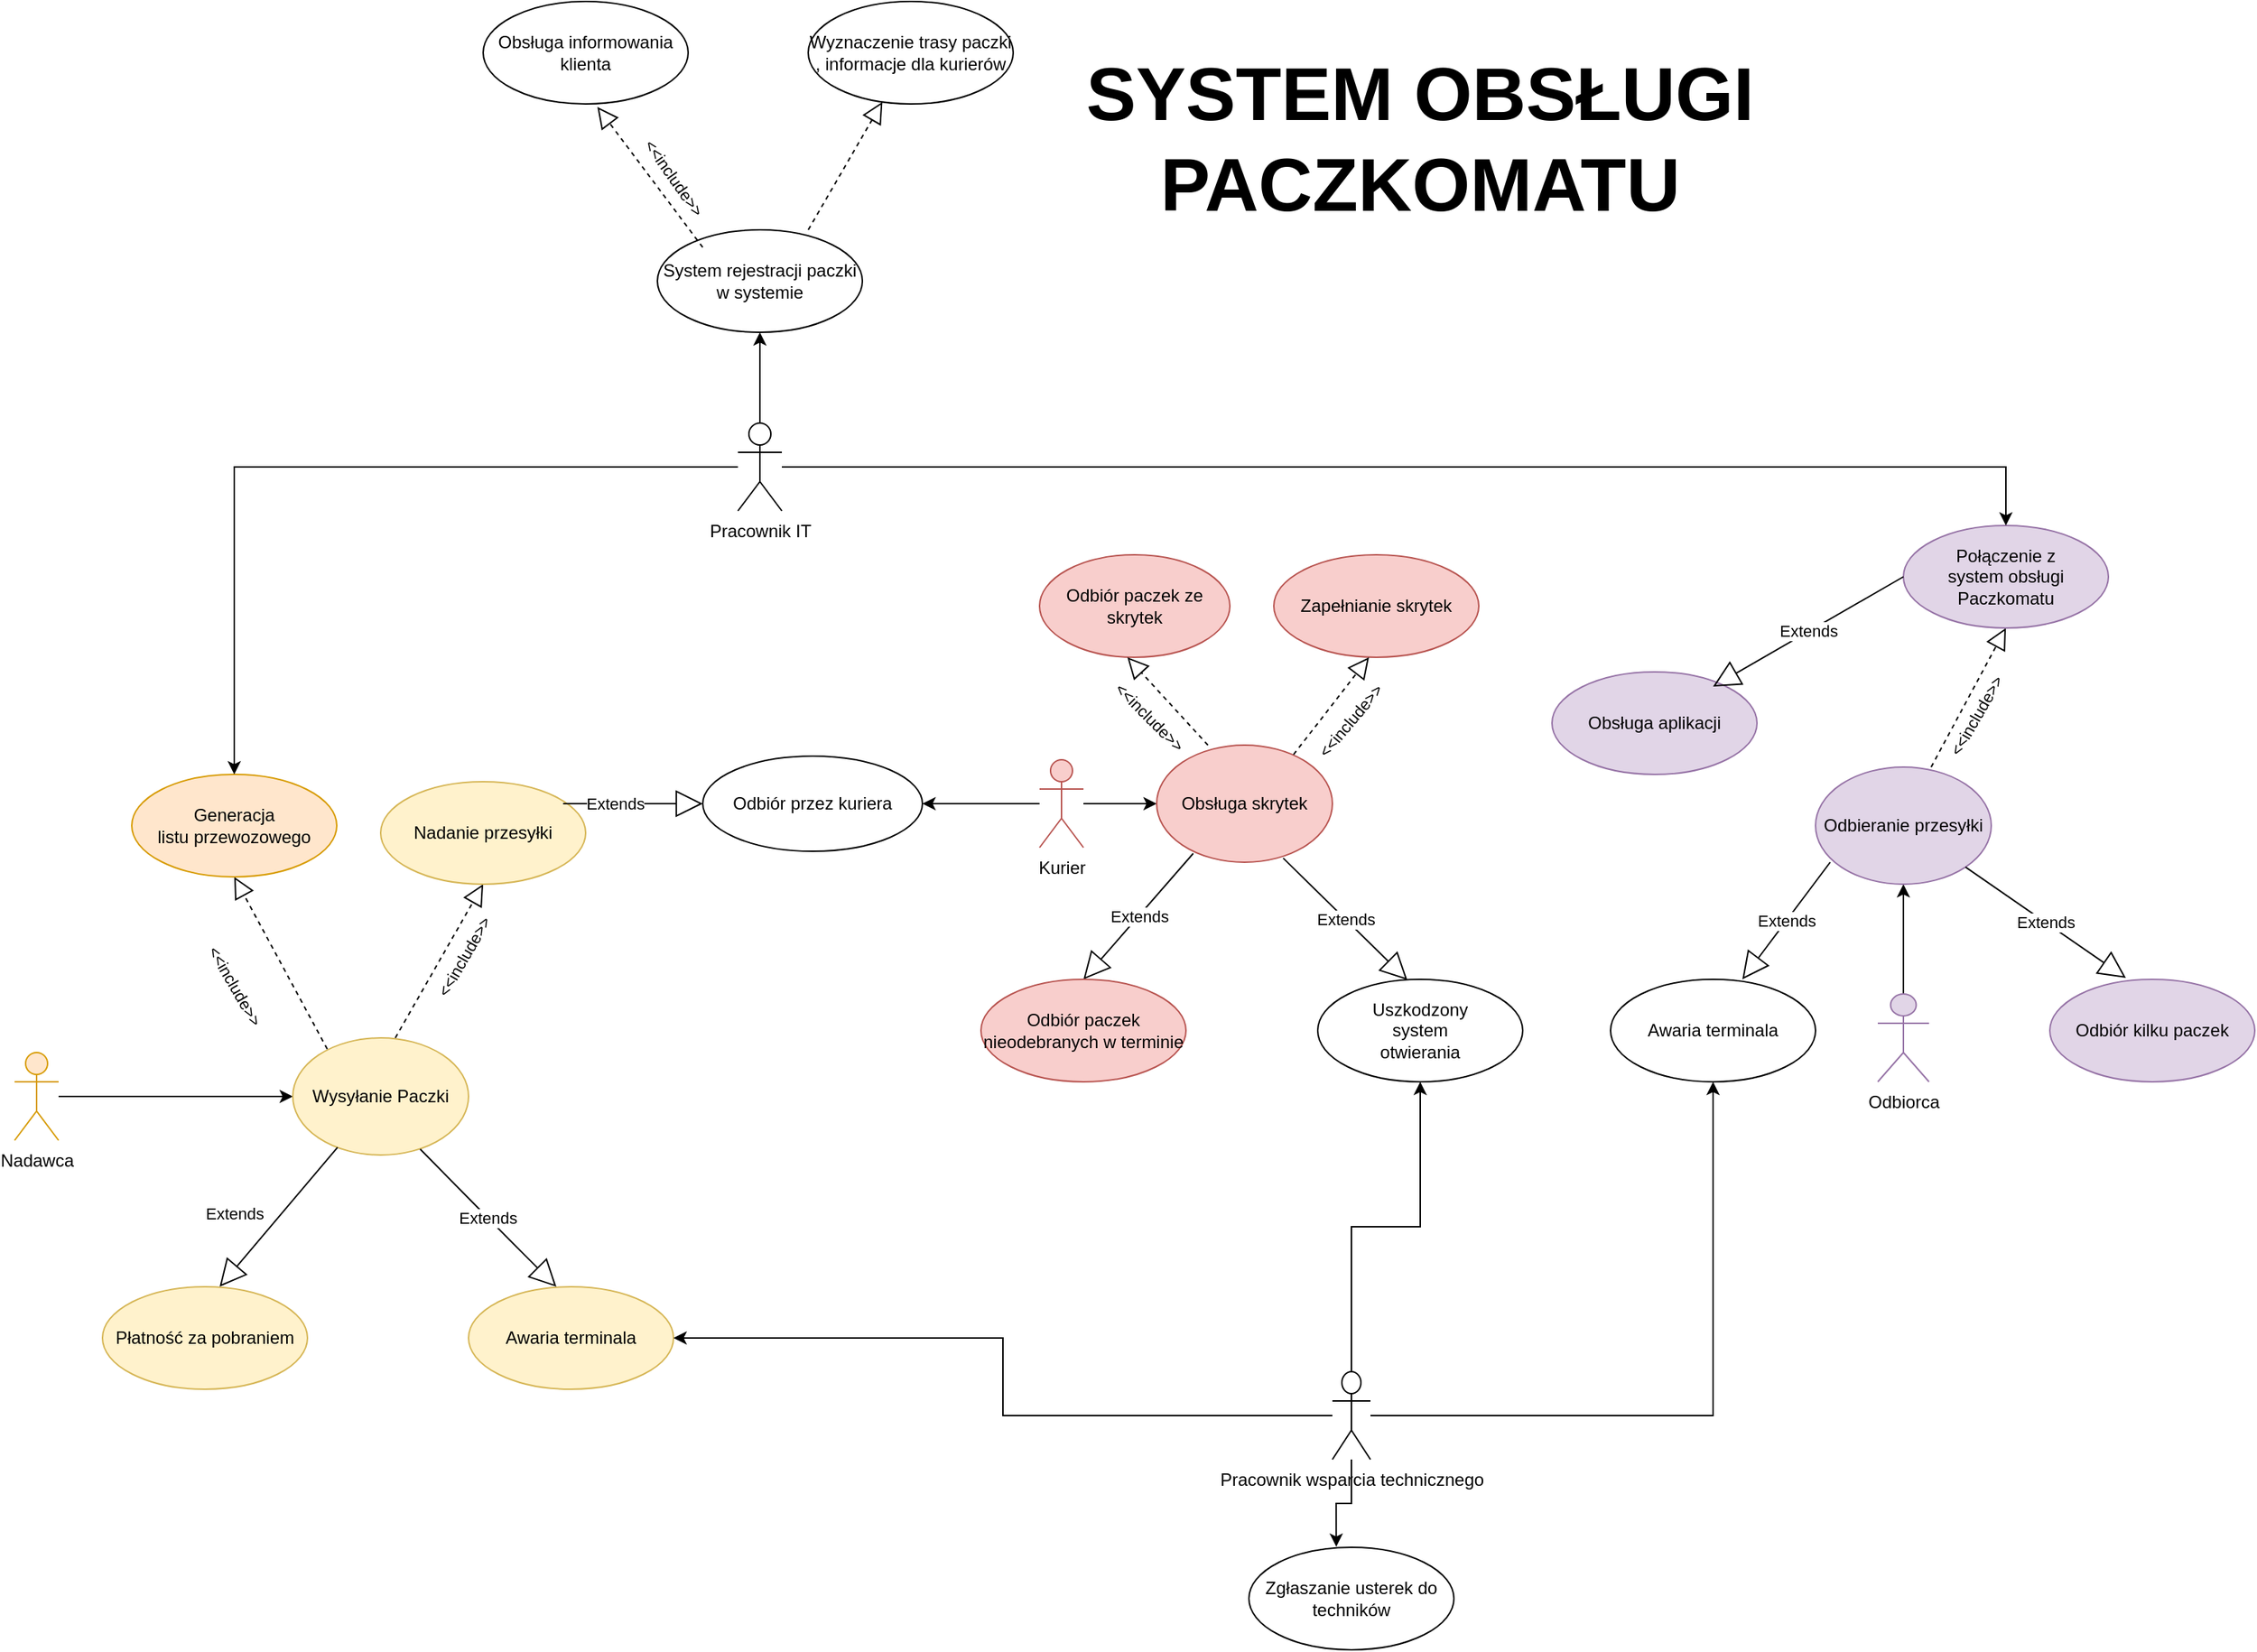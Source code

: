 <mxfile version="13.8.1" type="github">
  <diagram id="58SHCXz_HKoh9nA5pj4z" name="Page-1">
    <mxGraphModel dx="3472" dy="6485" grid="1" gridSize="12" guides="1" tooltips="1" connect="1" arrows="1" fold="1" page="1" pageScale="1" pageWidth="3300" pageHeight="4681" math="0" shadow="0">
      <root>
        <mxCell id="0" />
        <mxCell id="1" parent="0" />
        <mxCell id="5OjCYuiTfhgHSocP4vHS-34" style="edgeStyle=orthogonalEdgeStyle;rounded=0;orthogonalLoop=1;jettySize=auto;html=1;" parent="1" source="As6QNmNAlsdrrVxkSO4y-26" target="As6QNmNAlsdrrVxkSO4y-35" edge="1">
          <mxGeometry relative="1" as="geometry" />
        </mxCell>
        <mxCell id="As6QNmNAlsdrrVxkSO4y-26" value="Nadawca" style="shape=umlActor;verticalLabelPosition=bottom;verticalAlign=top;html=1;outlineConnect=0;fillColor=#ffe6cc;strokeColor=#d79b00;" parent="1" vertex="1">
          <mxGeometry x="490" y="130" width="30" height="60" as="geometry" />
        </mxCell>
        <mxCell id="5OjCYuiTfhgHSocP4vHS-36" style="edgeStyle=orthogonalEdgeStyle;rounded=0;orthogonalLoop=1;jettySize=auto;html=1;entryX=1;entryY=0.5;entryDx=0;entryDy=0;" parent="1" source="As6QNmNAlsdrrVxkSO4y-30" target="5OjCYuiTfhgHSocP4vHS-18" edge="1">
          <mxGeometry relative="1" as="geometry" />
        </mxCell>
        <mxCell id="5OjCYuiTfhgHSocP4vHS-38" style="edgeStyle=orthogonalEdgeStyle;rounded=0;orthogonalLoop=1;jettySize=auto;html=1;entryX=0;entryY=0.5;entryDx=0;entryDy=0;" parent="1" source="As6QNmNAlsdrrVxkSO4y-30" target="As6QNmNAlsdrrVxkSO4y-36" edge="1">
          <mxGeometry relative="1" as="geometry" />
        </mxCell>
        <mxCell id="As6QNmNAlsdrrVxkSO4y-30" value="Kurier" style="shape=umlActor;verticalLabelPosition=bottom;verticalAlign=top;html=1;outlineConnect=0;fillColor=#f8cecc;strokeColor=#b85450;" parent="1" vertex="1">
          <mxGeometry x="1190" y="-70" width="30" height="60" as="geometry" />
        </mxCell>
        <mxCell id="As6QNmNAlsdrrVxkSO4y-35" value="Wysyłanie Paczki" style="ellipse;whiteSpace=wrap;html=1;fillColor=#fff2cc;strokeColor=#d6b656;" parent="1" vertex="1">
          <mxGeometry x="680" y="120" width="120" height="80" as="geometry" />
        </mxCell>
        <mxCell id="As6QNmNAlsdrrVxkSO4y-36" value="Obsługa skrytek" style="ellipse;whiteSpace=wrap;html=1;strokeWidth=1;fontSize=12;fillColor=#f8cecc;strokeColor=#b85450;" parent="1" vertex="1">
          <mxGeometry x="1270" y="-80" width="120" height="80" as="geometry" />
        </mxCell>
        <mxCell id="5OjCYuiTfhgHSocP4vHS-6" value="" style="endArrow=block;dashed=1;endFill=0;endSize=12;html=1;exitX=0.5;exitY=0;exitDx=0;exitDy=0;entryX=0.5;entryY=1;entryDx=0;entryDy=0;" parent="1" target="5OjCYuiTfhgHSocP4vHS-8" edge="1">
          <mxGeometry width="160" relative="1" as="geometry">
            <mxPoint x="703.5" y="127.61" as="sourcePoint" />
            <mxPoint x="640.004" y="50.004" as="targetPoint" />
          </mxGeometry>
        </mxCell>
        <mxCell id="5OjCYuiTfhgHSocP4vHS-7" value="&amp;lt;&amp;lt;include&amp;gt;&amp;gt;" style="edgeLabel;html=1;align=center;verticalAlign=middle;resizable=0;points=[];rotation=60;" parent="5OjCYuiTfhgHSocP4vHS-6" vertex="1" connectable="0">
          <mxGeometry x="-0.2" y="2" relative="1" as="geometry">
            <mxPoint x="-36.32" y="2.53" as="offset" />
          </mxGeometry>
        </mxCell>
        <mxCell id="5OjCYuiTfhgHSocP4vHS-8" value="&lt;div&gt;Generacja &lt;br&gt;&lt;/div&gt;&lt;div&gt;listu przewozowego&lt;br&gt;&lt;/div&gt;" style="ellipse;whiteSpace=wrap;html=1;fillColor=#ffe6cc;strokeColor=#d79b00;" parent="1" vertex="1">
          <mxGeometry x="570" y="-60" width="140" height="70" as="geometry" />
        </mxCell>
        <mxCell id="5OjCYuiTfhgHSocP4vHS-9" value="Extends" style="endArrow=block;endSize=16;endFill=0;html=1;" parent="1" source="As6QNmNAlsdrrVxkSO4y-35" edge="1">
          <mxGeometry x="0.284" y="-25" width="160" relative="1" as="geometry">
            <mxPoint x="669.5" y="220" as="sourcePoint" />
            <mxPoint x="630" y="290" as="targetPoint" />
            <mxPoint as="offset" />
          </mxGeometry>
        </mxCell>
        <mxCell id="5OjCYuiTfhgHSocP4vHS-10" value="" style="endArrow=block;dashed=1;endFill=0;endSize=12;html=1;entryX=0.5;entryY=1;entryDx=0;entryDy=0;" parent="1" target="5OjCYuiTfhgHSocP4vHS-11" edge="1">
          <mxGeometry width="160" relative="1" as="geometry">
            <mxPoint x="750" y="120" as="sourcePoint" />
            <mxPoint x="820" y="20" as="targetPoint" />
          </mxGeometry>
        </mxCell>
        <mxCell id="5OjCYuiTfhgHSocP4vHS-11" value="Nadanie przesyłki" style="ellipse;whiteSpace=wrap;html=1;fillColor=#fff2cc;strokeColor=#d6b656;" parent="1" vertex="1">
          <mxGeometry x="740" y="-55" width="140" height="70" as="geometry" />
        </mxCell>
        <mxCell id="5OjCYuiTfhgHSocP4vHS-13" value="&amp;lt;&amp;lt;include&amp;gt;&amp;gt;" style="edgeLabel;html=1;align=center;verticalAlign=middle;resizable=0;points=[];rotation=-60;" parent="1" vertex="1" connectable="0">
          <mxGeometry x="950.005" y="190.005" as="geometry">
            <mxPoint x="31.402" y="-195.467" as="offset" />
          </mxGeometry>
        </mxCell>
        <mxCell id="5OjCYuiTfhgHSocP4vHS-17" value="Płatność za pobraniem" style="ellipse;whiteSpace=wrap;html=1;fillColor=#fff2cc;strokeColor=#d6b656;" parent="1" vertex="1">
          <mxGeometry x="550" y="290" width="140" height="70" as="geometry" />
        </mxCell>
        <mxCell id="5OjCYuiTfhgHSocP4vHS-18" value="Odbiór przez kuriera" style="ellipse;whiteSpace=wrap;html=1;" parent="1" vertex="1">
          <mxGeometry x="960" y="-72.5" width="150" height="65" as="geometry" />
        </mxCell>
        <mxCell id="5OjCYuiTfhgHSocP4vHS-19" value="Extends" style="endArrow=block;endSize=16;endFill=0;html=1;" parent="1" edge="1" target="5OjCYuiTfhgHSocP4vHS-18">
          <mxGeometry width="160" relative="1" as="geometry">
            <mxPoint x="880" y="-40" as="sourcePoint" />
            <mxPoint x="970" y="-90" as="targetPoint" />
            <Array as="points">
              <mxPoint x="860" y="-40" />
              <mxPoint x="880" y="-40" />
            </Array>
          </mxGeometry>
        </mxCell>
        <mxCell id="5OjCYuiTfhgHSocP4vHS-20" value="Awaria terminala" style="ellipse;whiteSpace=wrap;html=1;fillColor=#fff2cc;strokeColor=#d6b656;" parent="1" vertex="1">
          <mxGeometry x="800" y="290" width="140" height="70" as="geometry" />
        </mxCell>
        <mxCell id="5OjCYuiTfhgHSocP4vHS-24" value="Extends" style="endArrow=block;endSize=16;endFill=0;html=1;exitX=0.725;exitY=0.95;exitDx=0;exitDy=0;exitPerimeter=0;" parent="1" source="As6QNmNAlsdrrVxkSO4y-35" edge="1">
          <mxGeometry width="160" relative="1" as="geometry">
            <mxPoint x="770" y="190" as="sourcePoint" />
            <mxPoint x="860" y="290" as="targetPoint" />
            <Array as="points">
              <mxPoint x="830" y="260" />
            </Array>
          </mxGeometry>
        </mxCell>
        <mxCell id="5OjCYuiTfhgHSocP4vHS-31" value="Odbiór paczek ze skrytek" style="ellipse;whiteSpace=wrap;html=1;fillColor=#f8cecc;strokeColor=#b85450;" parent="1" vertex="1">
          <mxGeometry x="1190" y="-210" width="130" height="70" as="geometry" />
        </mxCell>
        <mxCell id="5OjCYuiTfhgHSocP4vHS-32" value="Zapełnianie skrytek" style="ellipse;whiteSpace=wrap;html=1;fillColor=#f8cecc;strokeColor=#b85450;" parent="1" vertex="1">
          <mxGeometry x="1350" y="-210" width="140" height="70" as="geometry" />
        </mxCell>
        <mxCell id="5OjCYuiTfhgHSocP4vHS-40" value="" style="endArrow=block;dashed=1;endFill=0;endSize=12;html=1;" parent="1" edge="1">
          <mxGeometry width="160" relative="1" as="geometry">
            <mxPoint x="1305" y="-80" as="sourcePoint" />
            <mxPoint x="1250" y="-140" as="targetPoint" />
          </mxGeometry>
        </mxCell>
        <mxCell id="5OjCYuiTfhgHSocP4vHS-45" value="&amp;lt;&amp;lt;include&amp;gt;&amp;gt;" style="edgeLabel;html=1;align=center;verticalAlign=middle;resizable=0;points=[];rotation=45;" parent="5OjCYuiTfhgHSocP4vHS-40" vertex="1" connectable="0">
          <mxGeometry x="-0.322" relative="1" as="geometry">
            <mxPoint x="-21.08" y="0.64" as="offset" />
          </mxGeometry>
        </mxCell>
        <mxCell id="5OjCYuiTfhgHSocP4vHS-41" value="" style="endArrow=block;dashed=1;endFill=0;endSize=12;html=1;exitX=0.779;exitY=0.081;exitDx=0;exitDy=0;exitPerimeter=0;" parent="1" edge="1" source="As6QNmNAlsdrrVxkSO4y-36">
          <mxGeometry width="160" relative="1" as="geometry">
            <mxPoint x="1360" y="-70" as="sourcePoint" />
            <mxPoint x="1415" y="-140" as="targetPoint" />
          </mxGeometry>
        </mxCell>
        <mxCell id="5OjCYuiTfhgHSocP4vHS-42" value="&amp;lt;&amp;lt;include&amp;gt;&amp;gt;" style="edgeLabel;html=1;align=center;verticalAlign=middle;resizable=0;points=[];rotation=-50;" parent="5OjCYuiTfhgHSocP4vHS-41" vertex="1" connectable="0">
          <mxGeometry x="0.354" y="-2" relative="1" as="geometry">
            <mxPoint x="1.36" y="20.94" as="offset" />
          </mxGeometry>
        </mxCell>
        <mxCell id="5OjCYuiTfhgHSocP4vHS-46" value="Extends" style="endArrow=block;endSize=16;endFill=0;html=1;exitX=0.208;exitY=0.925;exitDx=0;exitDy=0;exitPerimeter=0;entryX=0.5;entryY=0;entryDx=0;entryDy=0;" parent="1" source="As6QNmNAlsdrrVxkSO4y-36" edge="1" target="5OjCYuiTfhgHSocP4vHS-47">
          <mxGeometry width="160" relative="1" as="geometry">
            <mxPoint x="1250" y="-20" as="sourcePoint" />
            <mxPoint x="1250" y="30" as="targetPoint" />
          </mxGeometry>
        </mxCell>
        <mxCell id="5OjCYuiTfhgHSocP4vHS-47" value="&lt;div&gt;Odbiór paczek&lt;/div&gt;&lt;div&gt;nieodebranych w terminie&lt;br&gt;&lt;/div&gt;" style="ellipse;whiteSpace=wrap;html=1;fillColor=#f8cecc;strokeColor=#b85450;" parent="1" vertex="1">
          <mxGeometry x="1150" y="80" width="140" height="70" as="geometry" />
        </mxCell>
        <mxCell id="5OjCYuiTfhgHSocP4vHS-48" value="Extends" style="endArrow=block;endSize=16;endFill=0;html=1;exitX=0.72;exitY=0.965;exitDx=0;exitDy=0;exitPerimeter=0;entryX=0.437;entryY=0.006;entryDx=0;entryDy=0;entryPerimeter=0;" parent="1" edge="1" target="5OjCYuiTfhgHSocP4vHS-49" source="As6QNmNAlsdrrVxkSO4y-36">
          <mxGeometry width="160" relative="1" as="geometry">
            <mxPoint x="1350" y="-10" as="sourcePoint" />
            <mxPoint x="1440" y="75" as="targetPoint" />
          </mxGeometry>
        </mxCell>
        <mxCell id="5OjCYuiTfhgHSocP4vHS-49" value="&lt;div&gt;Uszkodzony &lt;br&gt;&lt;/div&gt;&lt;div&gt;system &lt;br&gt;&lt;/div&gt;&lt;div&gt;otwierania&lt;br&gt;&lt;/div&gt;" style="ellipse;whiteSpace=wrap;html=1;" parent="1" vertex="1">
          <mxGeometry x="1380" y="80" width="140" height="70" as="geometry" />
        </mxCell>
        <mxCell id="3dRoJbrHCP2Hq8l5bW-M-11" style="edgeStyle=orthogonalEdgeStyle;rounded=0;orthogonalLoop=1;jettySize=auto;html=1;entryX=0.5;entryY=1;entryDx=0;entryDy=0;" edge="1" parent="1" source="3dRoJbrHCP2Hq8l5bW-M-1" target="3dRoJbrHCP2Hq8l5bW-M-5">
          <mxGeometry relative="1" as="geometry" />
        </mxCell>
        <mxCell id="3dRoJbrHCP2Hq8l5bW-M-1" value="Odbiorca" style="shape=umlActor;verticalLabelPosition=bottom;verticalAlign=top;html=1;outlineConnect=0;fillColor=#e1d5e7;strokeColor=#9673a6;" vertex="1" parent="1">
          <mxGeometry x="1762.5" y="90" width="35" height="60" as="geometry" />
        </mxCell>
        <mxCell id="3dRoJbrHCP2Hq8l5bW-M-5" value="Odbieranie przesyłki" style="ellipse;whiteSpace=wrap;html=1;fillColor=#e1d5e7;strokeColor=#9673a6;" vertex="1" parent="1">
          <mxGeometry x="1720" y="-65" width="120" height="80" as="geometry" />
        </mxCell>
        <mxCell id="3dRoJbrHCP2Hq8l5bW-M-8" value="" style="endArrow=block;dashed=1;endFill=0;endSize=12;html=1;entryX=0.5;entryY=1;entryDx=0;entryDy=0;exitX=0.658;exitY=0;exitDx=0;exitDy=0;exitPerimeter=0;" edge="1" parent="1" source="3dRoJbrHCP2Hq8l5bW-M-5" target="3dRoJbrHCP2Hq8l5bW-M-9">
          <mxGeometry width="160" relative="1" as="geometry">
            <mxPoint x="1800" y="-70" as="sourcePoint" />
            <mxPoint x="1840" y="-150" as="targetPoint" />
          </mxGeometry>
        </mxCell>
        <mxCell id="3dRoJbrHCP2Hq8l5bW-M-10" value="&amp;lt;&amp;lt;include&amp;gt;&amp;gt;" style="edgeLabel;html=1;align=center;verticalAlign=middle;resizable=0;points=[];rotation=-60;" vertex="1" connectable="0" parent="3dRoJbrHCP2Hq8l5bW-M-8">
          <mxGeometry x="-0.211" y="-1" relative="1" as="geometry">
            <mxPoint x="9.81" y="2.41" as="offset" />
          </mxGeometry>
        </mxCell>
        <mxCell id="3dRoJbrHCP2Hq8l5bW-M-9" value="&lt;div&gt;Połączenie z &lt;br&gt;&lt;/div&gt;&lt;div&gt;system obsługi&lt;/div&gt;&lt;div&gt;Paczkomatu&lt;br&gt;&lt;/div&gt;" style="ellipse;whiteSpace=wrap;html=1;fillColor=#e1d5e7;strokeColor=#9673a6;" vertex="1" parent="1">
          <mxGeometry x="1780" y="-230" width="140" height="70" as="geometry" />
        </mxCell>
        <mxCell id="3dRoJbrHCP2Hq8l5bW-M-13" value="Obsługa aplikacji" style="ellipse;whiteSpace=wrap;html=1;fillColor=#e1d5e7;strokeColor=#9673a6;" vertex="1" parent="1">
          <mxGeometry x="1540" y="-130" width="140" height="70" as="geometry" />
        </mxCell>
        <mxCell id="3dRoJbrHCP2Hq8l5bW-M-14" value="Extends" style="endArrow=block;endSize=16;endFill=0;html=1;exitX=0;exitY=0.5;exitDx=0;exitDy=0;" edge="1" parent="1" source="3dRoJbrHCP2Hq8l5bW-M-9">
          <mxGeometry width="160" relative="1" as="geometry">
            <mxPoint x="1720" y="-210" as="sourcePoint" />
            <mxPoint x="1650" y="-120" as="targetPoint" />
          </mxGeometry>
        </mxCell>
        <mxCell id="3dRoJbrHCP2Hq8l5bW-M-15" value="Extends" style="endArrow=block;endSize=16;endFill=0;html=1;" edge="1" parent="1">
          <mxGeometry width="160" relative="1" as="geometry">
            <mxPoint x="1730" as="sourcePoint" />
            <mxPoint x="1670" y="80" as="targetPoint" />
          </mxGeometry>
        </mxCell>
        <mxCell id="3dRoJbrHCP2Hq8l5bW-M-16" value="Awaria terminala" style="ellipse;whiteSpace=wrap;html=1;" vertex="1" parent="1">
          <mxGeometry x="1580" y="80" width="140" height="70" as="geometry" />
        </mxCell>
        <mxCell id="3dRoJbrHCP2Hq8l5bW-M-17" value="Odbiór kilku paczek" style="ellipse;whiteSpace=wrap;html=1;fillColor=#e1d5e7;strokeColor=#9673a6;" vertex="1" parent="1">
          <mxGeometry x="1880" y="80" width="140" height="70" as="geometry" />
        </mxCell>
        <mxCell id="3dRoJbrHCP2Hq8l5bW-M-18" value="Extends" style="endArrow=block;endSize=16;endFill=0;html=1;exitX=1;exitY=1;exitDx=0;exitDy=0;entryX=0.371;entryY=-0.014;entryDx=0;entryDy=0;entryPerimeter=0;" edge="1" parent="1" source="3dRoJbrHCP2Hq8l5bW-M-5" target="3dRoJbrHCP2Hq8l5bW-M-17">
          <mxGeometry width="160" relative="1" as="geometry">
            <mxPoint x="1820" as="sourcePoint" />
            <mxPoint x="1920" y="70" as="targetPoint" />
          </mxGeometry>
        </mxCell>
        <mxCell id="3dRoJbrHCP2Hq8l5bW-M-19" value="&lt;font style=&quot;font-size: 51px&quot;&gt;&lt;b&gt;&lt;font style=&quot;font-size: 51px&quot;&gt;SYSTEM OBSŁUGI PACZKOMATU&lt;/font&gt;&lt;/b&gt;&lt;/font&gt;" style="text;html=1;strokeColor=none;fillColor=none;align=center;verticalAlign=middle;whiteSpace=wrap;rounded=0;" vertex="1" parent="1">
          <mxGeometry x="1091" y="-504" width="718" height="20" as="geometry" />
        </mxCell>
        <mxCell id="3dRoJbrHCP2Hq8l5bW-M-23" style="edgeStyle=orthogonalEdgeStyle;rounded=0;orthogonalLoop=1;jettySize=auto;html=1;" edge="1" parent="1" source="3dRoJbrHCP2Hq8l5bW-M-22" target="5OjCYuiTfhgHSocP4vHS-49">
          <mxGeometry relative="1" as="geometry" />
        </mxCell>
        <mxCell id="3dRoJbrHCP2Hq8l5bW-M-24" style="edgeStyle=orthogonalEdgeStyle;rounded=0;orthogonalLoop=1;jettySize=auto;html=1;" edge="1" parent="1" source="3dRoJbrHCP2Hq8l5bW-M-22" target="3dRoJbrHCP2Hq8l5bW-M-16">
          <mxGeometry relative="1" as="geometry" />
        </mxCell>
        <mxCell id="3dRoJbrHCP2Hq8l5bW-M-25" style="edgeStyle=orthogonalEdgeStyle;rounded=0;orthogonalLoop=1;jettySize=auto;html=1;entryX=1;entryY=0.5;entryDx=0;entryDy=0;" edge="1" parent="1" source="3dRoJbrHCP2Hq8l5bW-M-22" target="5OjCYuiTfhgHSocP4vHS-20">
          <mxGeometry relative="1" as="geometry" />
        </mxCell>
        <mxCell id="3dRoJbrHCP2Hq8l5bW-M-27" style="edgeStyle=orthogonalEdgeStyle;rounded=0;orthogonalLoop=1;jettySize=auto;html=1;entryX=0.426;entryY=-0.006;entryDx=0;entryDy=0;entryPerimeter=0;" edge="1" parent="1" source="3dRoJbrHCP2Hq8l5bW-M-22" target="3dRoJbrHCP2Hq8l5bW-M-26">
          <mxGeometry relative="1" as="geometry" />
        </mxCell>
        <mxCell id="3dRoJbrHCP2Hq8l5bW-M-22" value="Pracownik wsparcia technicznego" style="shape=umlActor;verticalLabelPosition=bottom;verticalAlign=top;html=1;outlineConnect=0;" vertex="1" parent="1">
          <mxGeometry x="1390" y="348" width="26" height="60" as="geometry" />
        </mxCell>
        <mxCell id="3dRoJbrHCP2Hq8l5bW-M-26" value="Zgłaszanie usterek do techników" style="ellipse;whiteSpace=wrap;html=1;" vertex="1" parent="1">
          <mxGeometry x="1333" y="468" width="140" height="70" as="geometry" />
        </mxCell>
        <mxCell id="3dRoJbrHCP2Hq8l5bW-M-32" style="edgeStyle=orthogonalEdgeStyle;rounded=0;orthogonalLoop=1;jettySize=auto;html=1;entryX=0.5;entryY=0;entryDx=0;entryDy=0;" edge="1" parent="1" source="3dRoJbrHCP2Hq8l5bW-M-29" target="5OjCYuiTfhgHSocP4vHS-8">
          <mxGeometry relative="1" as="geometry" />
        </mxCell>
        <mxCell id="3dRoJbrHCP2Hq8l5bW-M-33" style="edgeStyle=orthogonalEdgeStyle;rounded=0;orthogonalLoop=1;jettySize=auto;html=1;entryX=0.5;entryY=0;entryDx=0;entryDy=0;" edge="1" parent="1" source="3dRoJbrHCP2Hq8l5bW-M-29" target="3dRoJbrHCP2Hq8l5bW-M-9">
          <mxGeometry relative="1" as="geometry">
            <mxPoint x="1476" y="-318" as="targetPoint" />
          </mxGeometry>
        </mxCell>
        <mxCell id="3dRoJbrHCP2Hq8l5bW-M-34" style="edgeStyle=orthogonalEdgeStyle;rounded=0;orthogonalLoop=1;jettySize=auto;html=1;entryX=0.5;entryY=1;entryDx=0;entryDy=0;" edge="1" parent="1" source="3dRoJbrHCP2Hq8l5bW-M-29" target="3dRoJbrHCP2Hq8l5bW-M-30">
          <mxGeometry relative="1" as="geometry" />
        </mxCell>
        <mxCell id="3dRoJbrHCP2Hq8l5bW-M-29" value="Pracownik IT" style="shape=umlActor;verticalLabelPosition=bottom;verticalAlign=top;html=1;" vertex="1" parent="1">
          <mxGeometry x="984" y="-300" width="30" height="60" as="geometry" />
        </mxCell>
        <mxCell id="3dRoJbrHCP2Hq8l5bW-M-30" value="System rejestracji paczki w systemie" style="ellipse;whiteSpace=wrap;html=1;" vertex="1" parent="1">
          <mxGeometry x="929" y="-432" width="140" height="70" as="geometry" />
        </mxCell>
        <mxCell id="3dRoJbrHCP2Hq8l5bW-M-38" value="Obsługa informowania klienta" style="ellipse;whiteSpace=wrap;html=1;" vertex="1" parent="1">
          <mxGeometry x="810" y="-588" width="140" height="70" as="geometry" />
        </mxCell>
        <mxCell id="3dRoJbrHCP2Hq8l5bW-M-39" value="" style="endArrow=block;dashed=1;endFill=0;endSize=12;html=1;exitX=0.221;exitY=0.171;exitDx=0;exitDy=0;exitPerimeter=0;" edge="1" parent="1" source="3dRoJbrHCP2Hq8l5bW-M-30">
          <mxGeometry width="160" relative="1" as="geometry">
            <mxPoint x="960" y="-432" as="sourcePoint" />
            <mxPoint x="888" y="-516" as="targetPoint" />
            <Array as="points">
              <mxPoint x="924" y="-468" />
            </Array>
          </mxGeometry>
        </mxCell>
        <mxCell id="3dRoJbrHCP2Hq8l5bW-M-40" value="&amp;lt;&amp;lt;include&amp;gt;&amp;gt;" style="edgeLabel;html=1;align=center;verticalAlign=middle;resizable=0;points=[];rotation=55;" vertex="1" connectable="0" parent="3dRoJbrHCP2Hq8l5bW-M-39">
          <mxGeometry x="0.353" relative="1" as="geometry">
            <mxPoint x="28.52" y="16.69" as="offset" />
          </mxGeometry>
        </mxCell>
        <mxCell id="3dRoJbrHCP2Hq8l5bW-M-41" value="&lt;div&gt;Wyznaczenie trasy paczki&lt;/div&gt;&lt;div&gt;, informacje dla kurierów&lt;br&gt;&lt;/div&gt;" style="ellipse;whiteSpace=wrap;html=1;" vertex="1" parent="1">
          <mxGeometry x="1032" y="-588" width="140" height="70" as="geometry" />
        </mxCell>
        <mxCell id="3dRoJbrHCP2Hq8l5bW-M-42" value="" style="endArrow=block;dashed=1;endFill=0;endSize=12;html=1;exitX=0.736;exitY=0;exitDx=0;exitDy=0;exitPerimeter=0;" edge="1" parent="1" source="3dRoJbrHCP2Hq8l5bW-M-30" target="3dRoJbrHCP2Hq8l5bW-M-41">
          <mxGeometry width="160" relative="1" as="geometry">
            <mxPoint x="1044" y="-456" as="sourcePoint" />
            <mxPoint x="1204" y="-456" as="targetPoint" />
          </mxGeometry>
        </mxCell>
      </root>
    </mxGraphModel>
  </diagram>
</mxfile>
